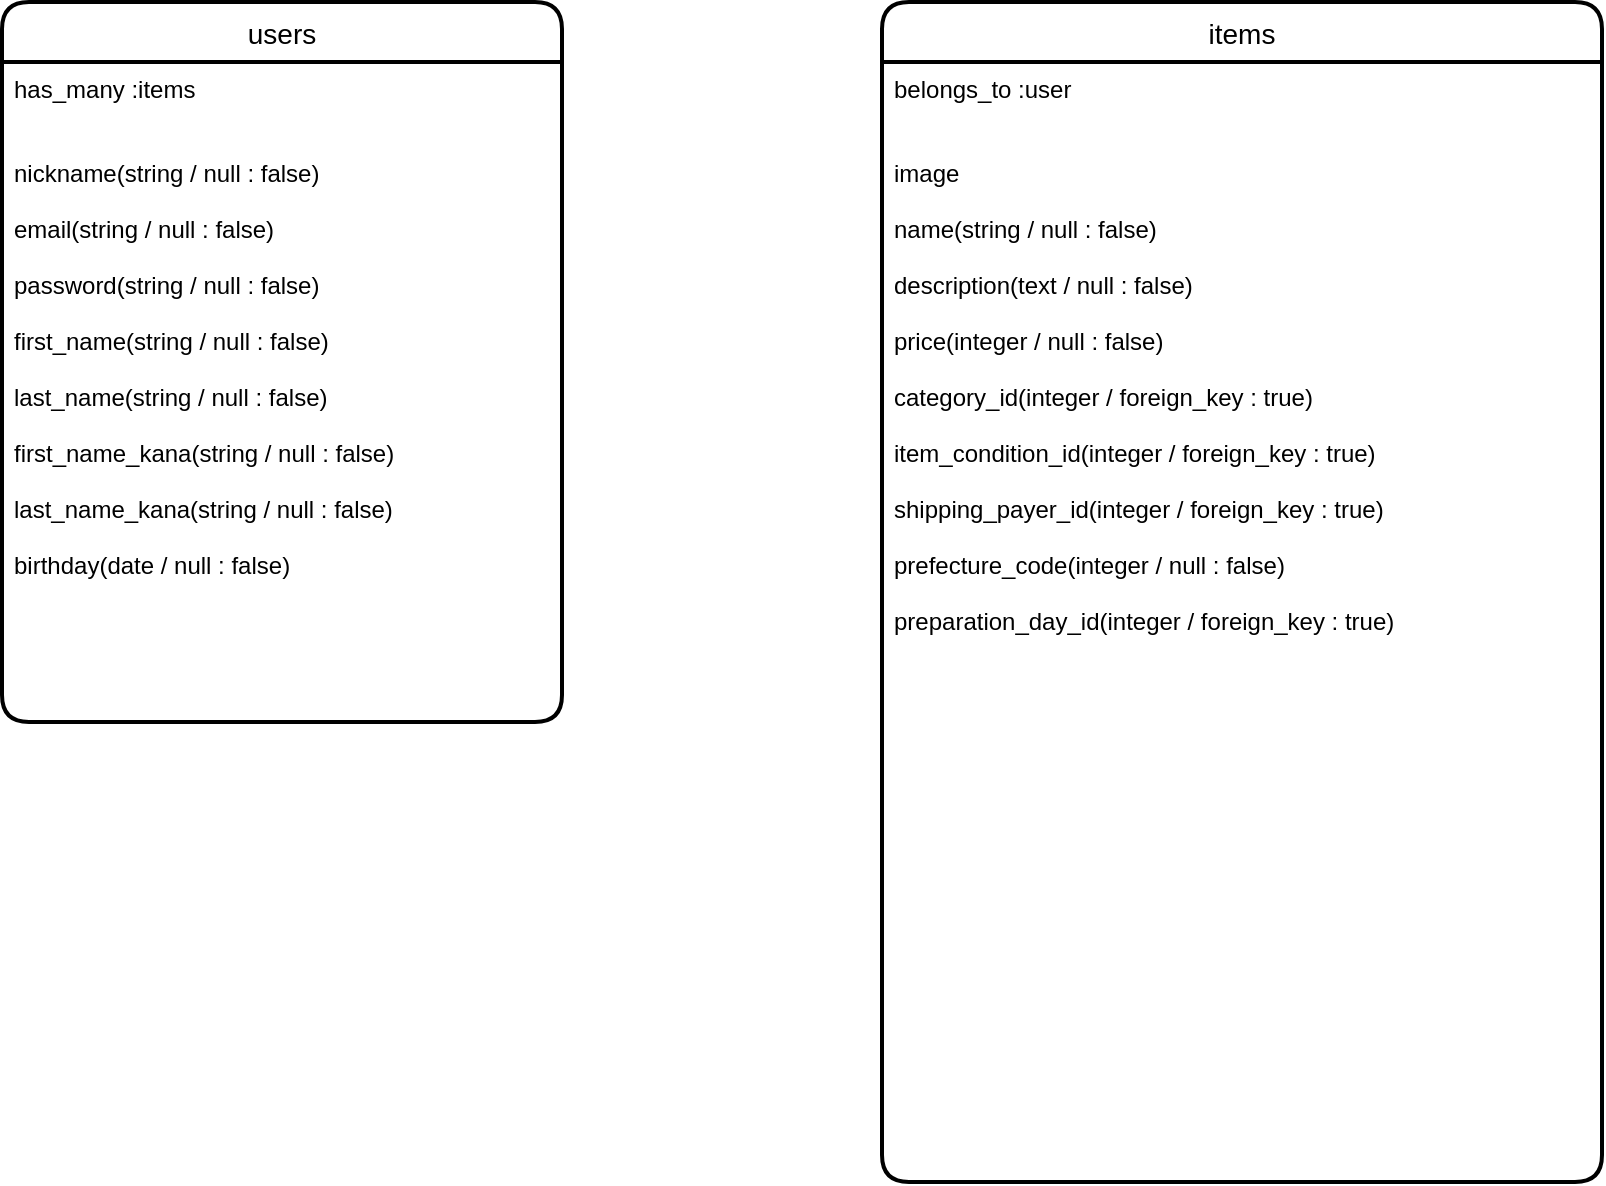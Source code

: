<mxfile version="13.8.3" type="github">
  <diagram id="KxC0PWiIgG1uTaloSP3y" name="ページ1">
    <mxGraphModel dx="2222" dy="762" grid="1" gridSize="10" guides="1" tooltips="1" connect="1" arrows="1" fold="1" page="1" pageScale="1" pageWidth="827" pageHeight="1169" math="0" shadow="0">
      <root>
        <mxCell id="0" />
        <mxCell id="1" parent="0" />
        <mxCell id="JdE6HHubfxDg-9yc5TAB-155" value="users" style="swimlane;childLayout=stackLayout;horizontal=1;startSize=30;horizontalStack=0;rounded=1;fontSize=14;fontStyle=0;strokeWidth=2;resizeParent=0;resizeLast=1;shadow=0;dashed=0;align=center;" vertex="1" parent="1">
          <mxGeometry x="-760" y="40" width="280" height="360" as="geometry" />
        </mxCell>
        <mxCell id="JdE6HHubfxDg-9yc5TAB-156" value="has_many :items&#xa;&#xa;&#xa;nickname(string / null : false)&#xa;&#xa;email(string / null : false)&#xa;&#xa;password(string / null : false)&#xa;&#xa;first_name(string / null : false)&#xa;&#xa;last_name(string / null : false)&#xa;&#xa;first_name_kana(string / null : false)&#xa;&#xa;last_name_kana(string / null : false)&#xa;&#xa;birthday(date / null : false)&#xa;" style="align=left;strokeColor=none;fillColor=none;spacingLeft=4;fontSize=12;verticalAlign=top;resizable=0;rotatable=0;part=1;" vertex="1" parent="JdE6HHubfxDg-9yc5TAB-155">
          <mxGeometry y="30" width="280" height="330" as="geometry" />
        </mxCell>
        <mxCell id="JdE6HHubfxDg-9yc5TAB-168" value="items" style="swimlane;childLayout=stackLayout;horizontal=1;startSize=30;horizontalStack=0;rounded=1;fontSize=14;fontStyle=0;strokeWidth=2;resizeParent=0;resizeLast=1;shadow=0;dashed=0;align=center;" vertex="1" parent="1">
          <mxGeometry x="-320" y="40" width="360" height="590" as="geometry" />
        </mxCell>
        <mxCell id="JdE6HHubfxDg-9yc5TAB-169" value="belongs_to :user&#xa;&#xa;&#xa;image&#xa;&#xa;name(string / null : false)&#xa;&#xa;description(text / null : false)&#xa;&#xa;price(integer / null : false)&#xa;&#xa;category_id(integer / foreign_key : true)&#xa;&#xa;item_condition_id(integer / foreign_key : true)&#xa;&#xa;shipping_payer_id(integer / foreign_key : true)&#xa;&#xa;prefecture_code(integer / null : false)&#xa;&#xa;preparation_day_id(integer / foreign_key : true)&#xa;&#xa;&#xa;&#xa;&#xa;&#xa;&#xa;" style="align=left;strokeColor=none;fillColor=none;spacingLeft=4;fontSize=12;verticalAlign=top;resizable=0;rotatable=0;part=1;" vertex="1" parent="JdE6HHubfxDg-9yc5TAB-168">
          <mxGeometry y="30" width="360" height="560" as="geometry" />
        </mxCell>
      </root>
    </mxGraphModel>
  </diagram>
</mxfile>
